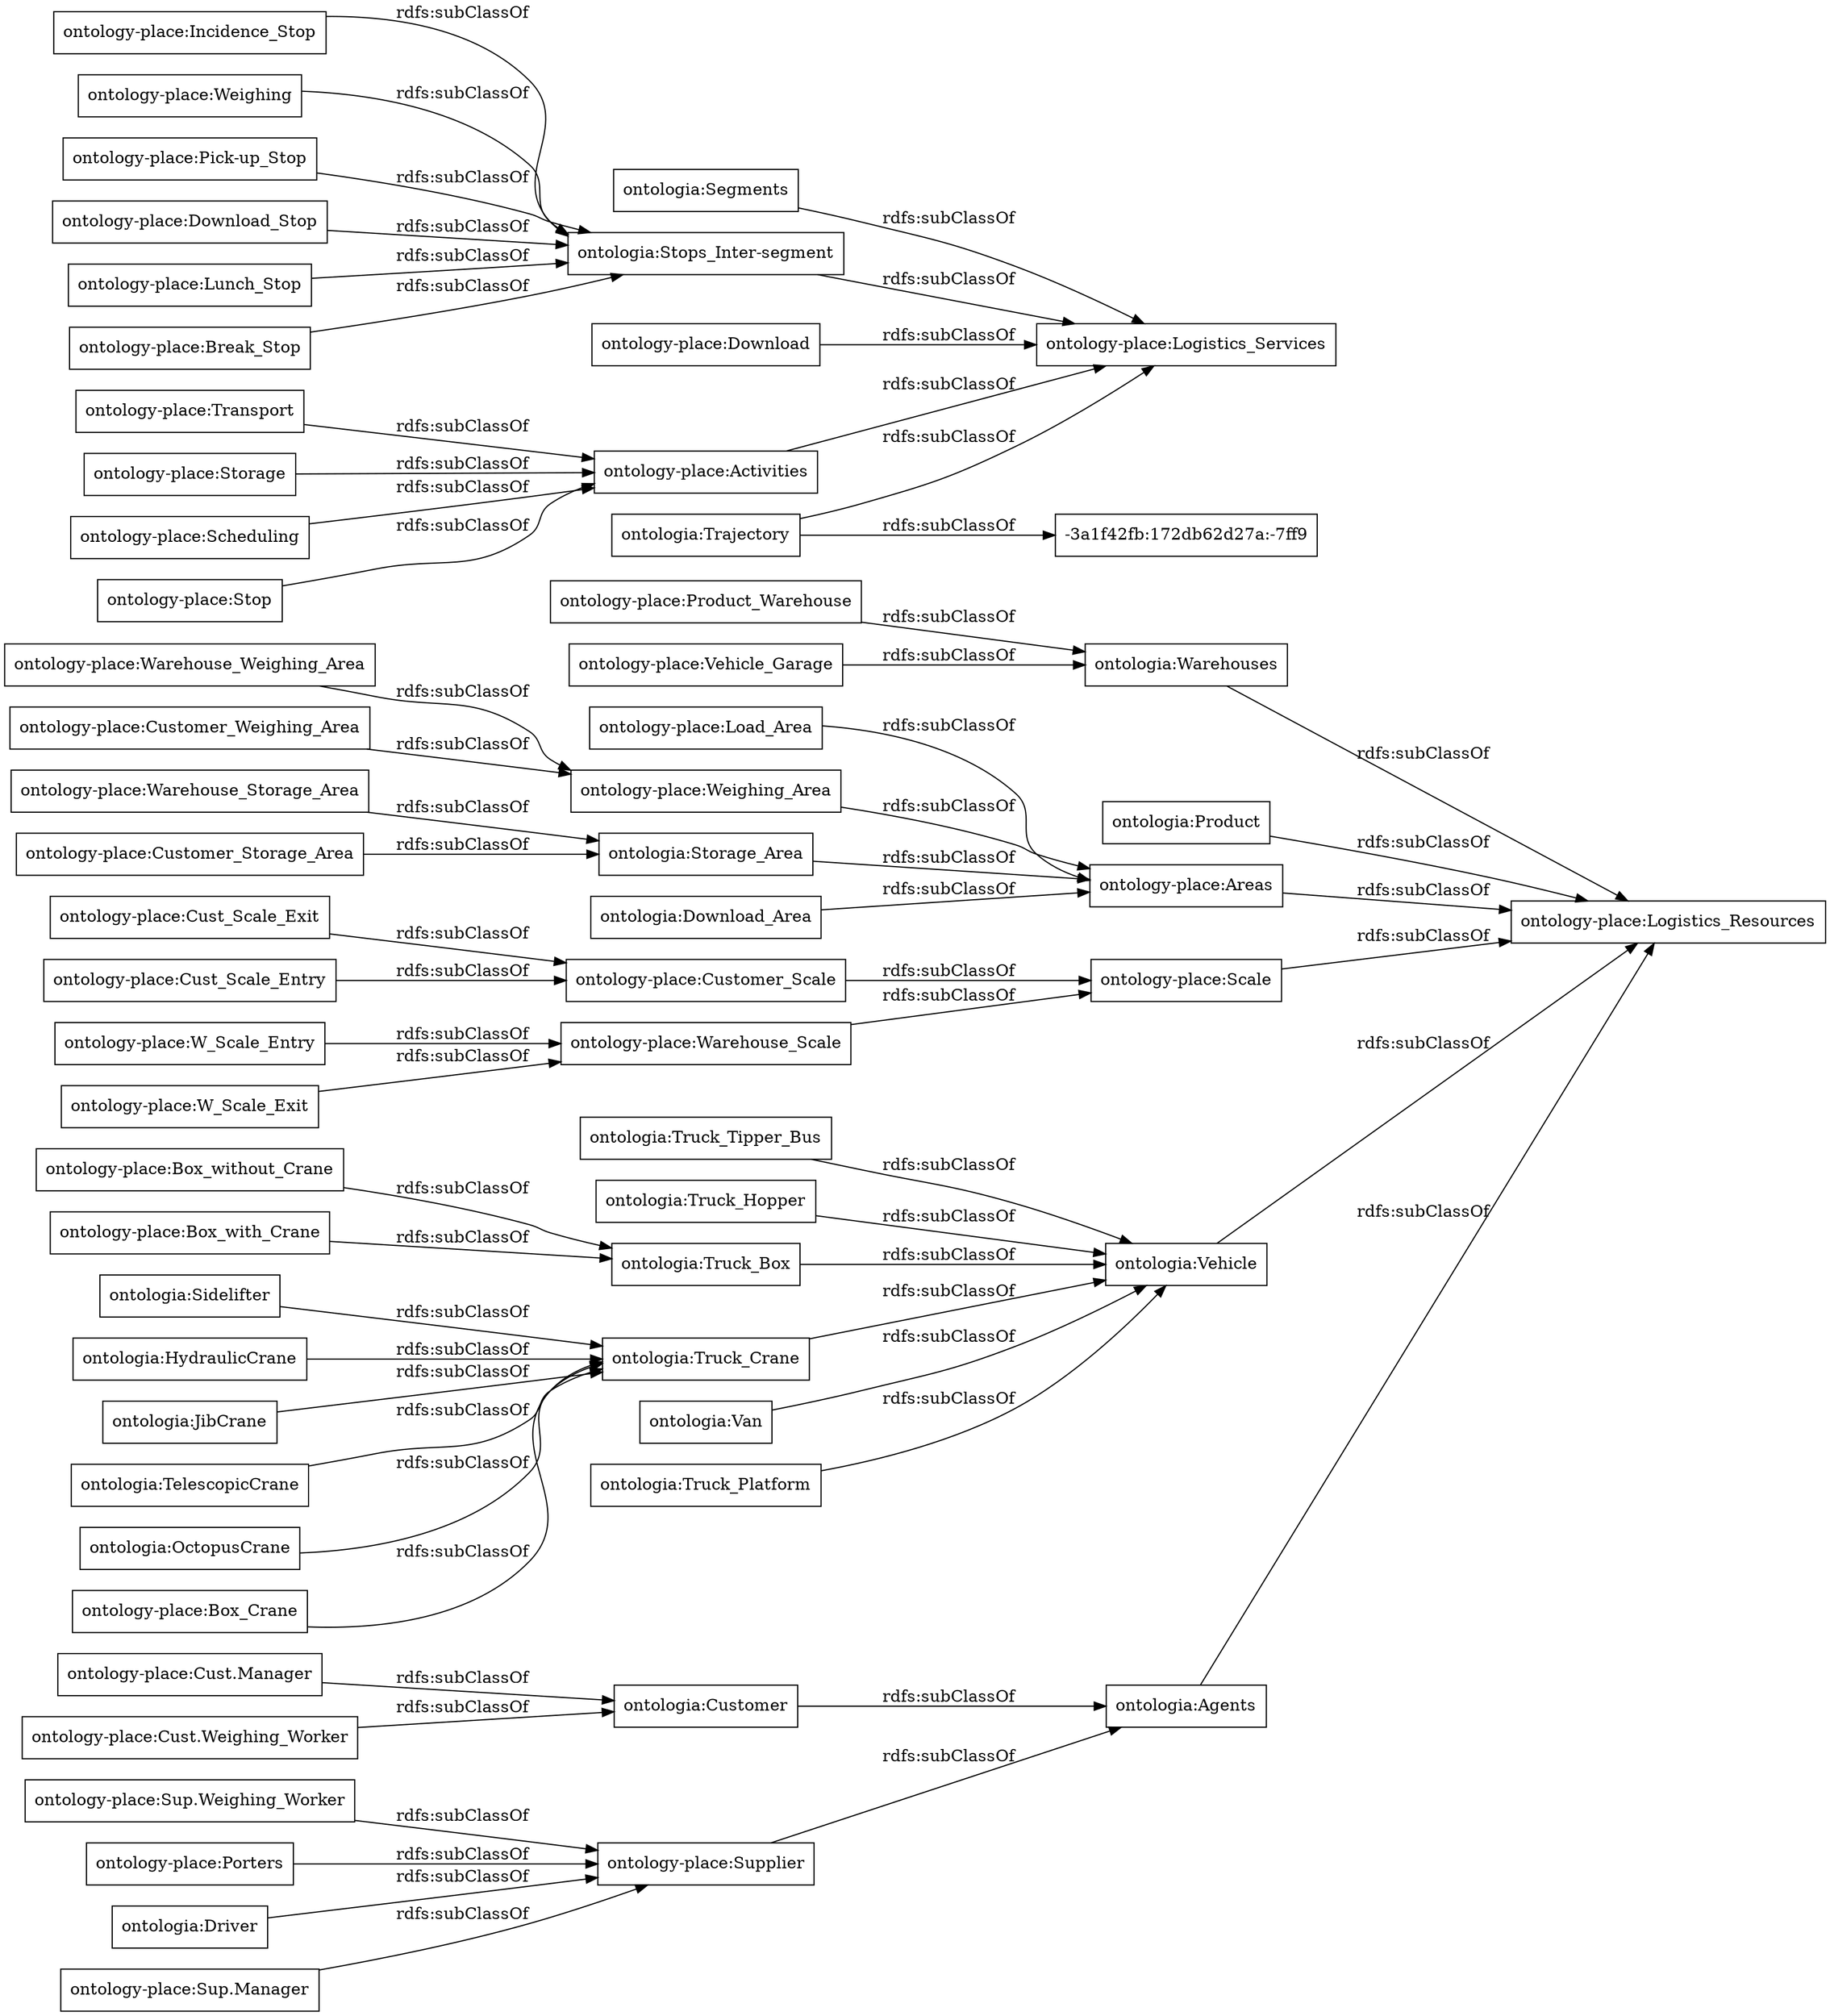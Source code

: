 digraph ar2dtool_diagram { 
rankdir=LR;
size="1000"
node [shape = rectangle, color="black"]; "ontologia:Agents" "ontology-place:Sup.Weighing_Worker" "ontologia:Truck_Tipper_Bus" "ontologia:Truck_Hopper" "ontology-place:Porters" "ontology-place:Cust.Manager" "ontology-place:Incidence_Stop" "ontologia:Driver" "ontology-place:Product_Warehouse" "ontology-place:Transport" "ontology-place:Weighing" "ontology-place:Storage" "ontology-place:Load_Area" "ontologia:Warehouses" "ontologia:Truck_Box" "ontology-place:Warehouse_Weighing_Area" "ontology-place:Pick-up_Stop" "ontology-place:Weighing_Area" "ontologia:Truck_Crane" "ontology-place:Download_Stop" "ontologia:Sidelifter" "ontologia:HydraulicCrane" "-3a1f42fb:172db62d27a:-7ff9" "ontologia:Segments" "ontologia:Storage_Area" "ontologia:Stops_Inter-segment" "ontology-place:Scheduling" "ontology-place:Download" "ontologia:Van" "ontologia:JibCrane" "ontology-place:Cust.Weighing_Worker" "ontologia:Product" "ontology-place:W_Scale_Entry" "ontology-place:Areas" "ontologia:Download_Area" "ontology-place:Box_without_Crane" "ontology-place:Customer_Scale" "ontology-place:Customer_Weighing_Area" "ontology-place:Warehouse_Storage_Area" "ontologia:Customer" "ontologia:Truck_Platform" "ontology-place:Scale" "ontology-place:Lunch_Stop" "ontology-place:Supplier" "ontology-place:Customer_Storage_Area" "ontology-place:Activities" "ontology-place:Cust_Scale_Exit" "ontology-place:Cust_Scale_Entry" "ontology-place:Warehouse_Scale" "ontology-place:Stop" "ontology-place:Sup.Manager" "ontology-place:Box_with_Crane" "ontologia:TelescopicCrane" "ontology-place:Break_Stop" "ontology-place:Vehicle_Garage" "ontologia:OctopusCrane" "ontologia:Trajectory" "ontologia:Vehicle" "ontology-place:W_Scale_Exit" "ontology-place:Logistics_Resources" "ontology-place:Box_Crane" "ontology-place:Logistics_Services" ; /*classes style*/
	"ontologia:Truck_Box" -> "ontologia:Vehicle" [ label = "rdfs:subClassOf" ];
	"ontology-place:Sup.Weighing_Worker" -> "ontology-place:Supplier" [ label = "rdfs:subClassOf" ];
	"ontologia:Vehicle" -> "ontology-place:Logistics_Resources" [ label = "rdfs:subClassOf" ];
	"ontologia:Segments" -> "ontology-place:Logistics_Services" [ label = "rdfs:subClassOf" ];
	"ontology-place:Vehicle_Garage" -> "ontologia:Warehouses" [ label = "rdfs:subClassOf" ];
	"ontology-place:Storage" -> "ontology-place:Activities" [ label = "rdfs:subClassOf" ];
	"ontology-place:Customer_Storage_Area" -> "ontologia:Storage_Area" [ label = "rdfs:subClassOf" ];
	"ontologia:Warehouses" -> "ontology-place:Logistics_Resources" [ label = "rdfs:subClassOf" ];
	"ontology-place:Weighing_Area" -> "ontology-place:Areas" [ label = "rdfs:subClassOf" ];
	"ontologia:Storage_Area" -> "ontology-place:Areas" [ label = "rdfs:subClassOf" ];
	"ontologia:Truck_Platform" -> "ontologia:Vehicle" [ label = "rdfs:subClassOf" ];
	"ontologia:OctopusCrane" -> "ontologia:Truck_Crane" [ label = "rdfs:subClassOf" ];
	"ontologia:Download_Area" -> "ontology-place:Areas" [ label = "rdfs:subClassOf" ];
	"ontology-place:Box_Crane" -> "ontologia:Truck_Crane" [ label = "rdfs:subClassOf" ];
	"ontology-place:Pick-up_Stop" -> "ontologia:Stops_Inter-segment" [ label = "rdfs:subClassOf" ];
	"ontologia:Product" -> "ontology-place:Logistics_Resources" [ label = "rdfs:subClassOf" ];
	"ontology-place:Cust_Scale_Exit" -> "ontology-place:Customer_Scale" [ label = "rdfs:subClassOf" ];
	"ontologia:Stops_Inter-segment" -> "ontology-place:Logistics_Services" [ label = "rdfs:subClassOf" ];
	"ontologia:JibCrane" -> "ontologia:Truck_Crane" [ label = "rdfs:subClassOf" ];
	"ontology-place:Scheduling" -> "ontology-place:Activities" [ label = "rdfs:subClassOf" ];
	"ontology-place:Warehouse_Scale" -> "ontology-place:Scale" [ label = "rdfs:subClassOf" ];
	"ontology-place:W_Scale_Entry" -> "ontology-place:Warehouse_Scale" [ label = "rdfs:subClassOf" ];
	"ontologia:Van" -> "ontologia:Vehicle" [ label = "rdfs:subClassOf" ];
	"ontologia:Truck_Tipper_Bus" -> "ontologia:Vehicle" [ label = "rdfs:subClassOf" ];
	"ontology-place:Areas" -> "ontology-place:Logistics_Resources" [ label = "rdfs:subClassOf" ];
	"ontology-place:Product_Warehouse" -> "ontologia:Warehouses" [ label = "rdfs:subClassOf" ];
	"ontologia:Truck_Crane" -> "ontologia:Vehicle" [ label = "rdfs:subClassOf" ];
	"ontology-place:Stop" -> "ontology-place:Activities" [ label = "rdfs:subClassOf" ];
	"ontology-place:Break_Stop" -> "ontologia:Stops_Inter-segment" [ label = "rdfs:subClassOf" ];
	"ontology-place:Load_Area" -> "ontology-place:Areas" [ label = "rdfs:subClassOf" ];
	"ontology-place:Download_Stop" -> "ontologia:Stops_Inter-segment" [ label = "rdfs:subClassOf" ];
	"ontology-place:Cust.Manager" -> "ontologia:Customer" [ label = "rdfs:subClassOf" ];
	"ontology-place:Transport" -> "ontology-place:Activities" [ label = "rdfs:subClassOf" ];
	"ontology-place:Download" -> "ontology-place:Logistics_Services" [ label = "rdfs:subClassOf" ];
	"ontologia:Trajectory" -> "-3a1f42fb:172db62d27a:-7ff9" [ label = "rdfs:subClassOf" ];
	"ontologia:Trajectory" -> "ontology-place:Logistics_Services" [ label = "rdfs:subClassOf" ];
	"ontology-place:Customer_Weighing_Area" -> "ontology-place:Weighing_Area" [ label = "rdfs:subClassOf" ];
	"ontology-place:Customer_Scale" -> "ontology-place:Scale" [ label = "rdfs:subClassOf" ];
	"ontology-place:Scale" -> "ontology-place:Logistics_Resources" [ label = "rdfs:subClassOf" ];
	"ontology-place:Warehouse_Weighing_Area" -> "ontology-place:Weighing_Area" [ label = "rdfs:subClassOf" ];
	"ontology-place:Box_with_Crane" -> "ontologia:Truck_Box" [ label = "rdfs:subClassOf" ];
	"ontologia:HydraulicCrane" -> "ontologia:Truck_Crane" [ label = "rdfs:subClassOf" ];
	"ontologia:Driver" -> "ontology-place:Supplier" [ label = "rdfs:subClassOf" ];
	"ontologia:Truck_Hopper" -> "ontologia:Vehicle" [ label = "rdfs:subClassOf" ];
	"ontologia:Sidelifter" -> "ontologia:Truck_Crane" [ label = "rdfs:subClassOf" ];
	"ontology-place:Cust.Weighing_Worker" -> "ontologia:Customer" [ label = "rdfs:subClassOf" ];
	"ontology-place:Lunch_Stop" -> "ontologia:Stops_Inter-segment" [ label = "rdfs:subClassOf" ];
	"ontology-place:Warehouse_Storage_Area" -> "ontologia:Storage_Area" [ label = "rdfs:subClassOf" ];
	"ontology-place:Supplier" -> "ontologia:Agents" [ label = "rdfs:subClassOf" ];
	"ontology-place:Weighing" -> "ontologia:Stops_Inter-segment" [ label = "rdfs:subClassOf" ];
	"ontology-place:Box_without_Crane" -> "ontologia:Truck_Box" [ label = "rdfs:subClassOf" ];
	"ontologia:Agents" -> "ontology-place:Logistics_Resources" [ label = "rdfs:subClassOf" ];
	"ontology-place:Cust_Scale_Entry" -> "ontology-place:Customer_Scale" [ label = "rdfs:subClassOf" ];
	"ontology-place:Porters" -> "ontology-place:Supplier" [ label = "rdfs:subClassOf" ];
	"ontology-place:Sup.Manager" -> "ontology-place:Supplier" [ label = "rdfs:subClassOf" ];
	"ontology-place:Activities" -> "ontology-place:Logistics_Services" [ label = "rdfs:subClassOf" ];
	"ontologia:TelescopicCrane" -> "ontologia:Truck_Crane" [ label = "rdfs:subClassOf" ];
	"ontologia:Customer" -> "ontologia:Agents" [ label = "rdfs:subClassOf" ];
	"ontology-place:Incidence_Stop" -> "ontologia:Stops_Inter-segment" [ label = "rdfs:subClassOf" ];
	"ontology-place:W_Scale_Exit" -> "ontology-place:Warehouse_Scale" [ label = "rdfs:subClassOf" ];

}
